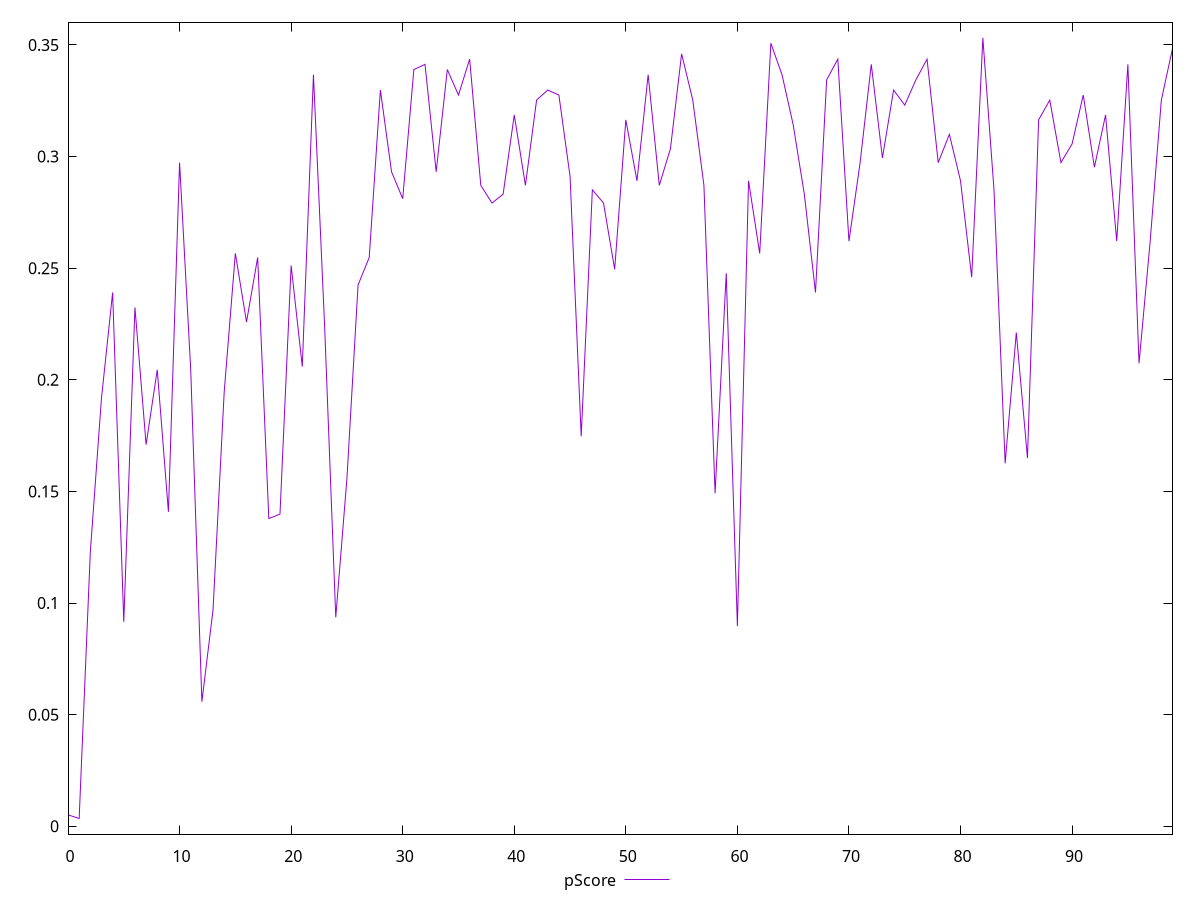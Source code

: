 reset

$pScore <<EOF
0 0.005141580125362366
1 0.0034969989826900694
2 0.12289768665956768
3 0.19174436345373674
4 0.2391098510043303
5 0.09162999262168792
6 0.2324249802423487
7 0.1709845358359482
8 0.20447846975093842
9 0.14086052997954235
10 0.29729948978425963
11 0.20447846975093842
12 0.05580641992045654
13 0.09701971208752203
14 0.19450607398248637
15 0.2566189988195759
16 0.22591689812763438
17 0.2548157701001122
18 0.13785823044069168
19 0.13985256271553004
20 0.25124457293432734
21 0.20594275837429893
22 0.336669189453885
23 0.22431707702691028
24 0.09361426987673704
25 0.15575717398606526
26 0.24251970730594252
27 0.2548157701001122
28 0.3298073564929364
29 0.29318736055198874
30 0.2811564989162073
31 0.33898361152324563
32 0.3413116586107554
33 0.2931873605519868
34 0.33898361152324563
35 0.32754711277318166
36 0.34365336088889015
37 0.2871150014950539
38 0.27919540495676465
39 0.2831300967152532
40 0.3186403684439405
41 0.2871150014950539
42 0.32530032843910134
43 0.32980735649293846
44 0.32754711277317955
45 0.29115050997016545
46 0.17470174518718862
47 0.28511624788332807
48 0.2791954049567611
49 0.24947649528529187
50 0.31644705411046187
51 0.28912640615300966
52 0.336669189453885
53 0.2871150014950557
54 0.30356444327171306
55 0.3460087474833111
56 0.32530032843910134
57 0.2871150014950539
58 0.14918989053590792
59 0.24772002510289914
60 0.08968880625091713
61 0.28912640615300794
62 0.2566189988195775
63 0.3507606847241942
64 0.336669189453885
65 0.31426701123960804
66 0.2831300967152532
67 0.2391098510043303
68 0.3343683612104385
69 0.34365336088889015
70 0.2620998558569476
71 0.29729948978425963
72 0.3413116586107554
73 0.29937486094236787
74 0.3298073564929364
75 0.3230669675907157
76 0.33436836121044056
77 0.34365336088889015
78 0.2972994897842616
79 0.3099465791610012
80 0.28912640615300966
81 0.245975107272837
82 0.35315728813832437
83 0.28511624788332984
84 0.16261108804440128
85 0.22114967733357177
86 0.16496134899515036
87 0.31644705411046187
88 0.32530032843910134
89 0.29729948978425963
90 0.3056787433962793
91 0.32754711277317955
92 0.29523700497820715
93 0.3186403684439367
94 0.2620998558569476
95 0.3413116586107533
96 0.20741713184664695
97 0.2620998558569476
98 0.32530032843910134
99 0.34837784644536784
EOF

set key outside below
set xrange [0:99]
set yrange [-0.003496206800422617:0.36015049392143705]
set trange [-0.003496206800422617:0.36015049392143705]
set terminal svg size 640, 500 enhanced background rgb 'white'
set output "report_00026_2021-02-22T21:38:55.199Z/max-potential-fid/samples/pages/pScore/values.svg"

plot $pScore title "pScore" with line

reset
